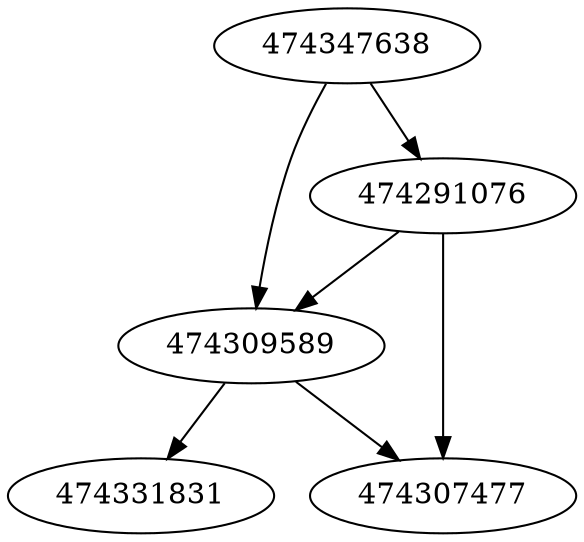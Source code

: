 strict digraph  {
474291076;
474331831;
474309589;
474307477;
474347638;
474291076 -> 474307477;
474291076 -> 474309589;
474309589 -> 474307477;
474309589 -> 474331831;
474347638 -> 474291076;
474347638 -> 474309589;
}
